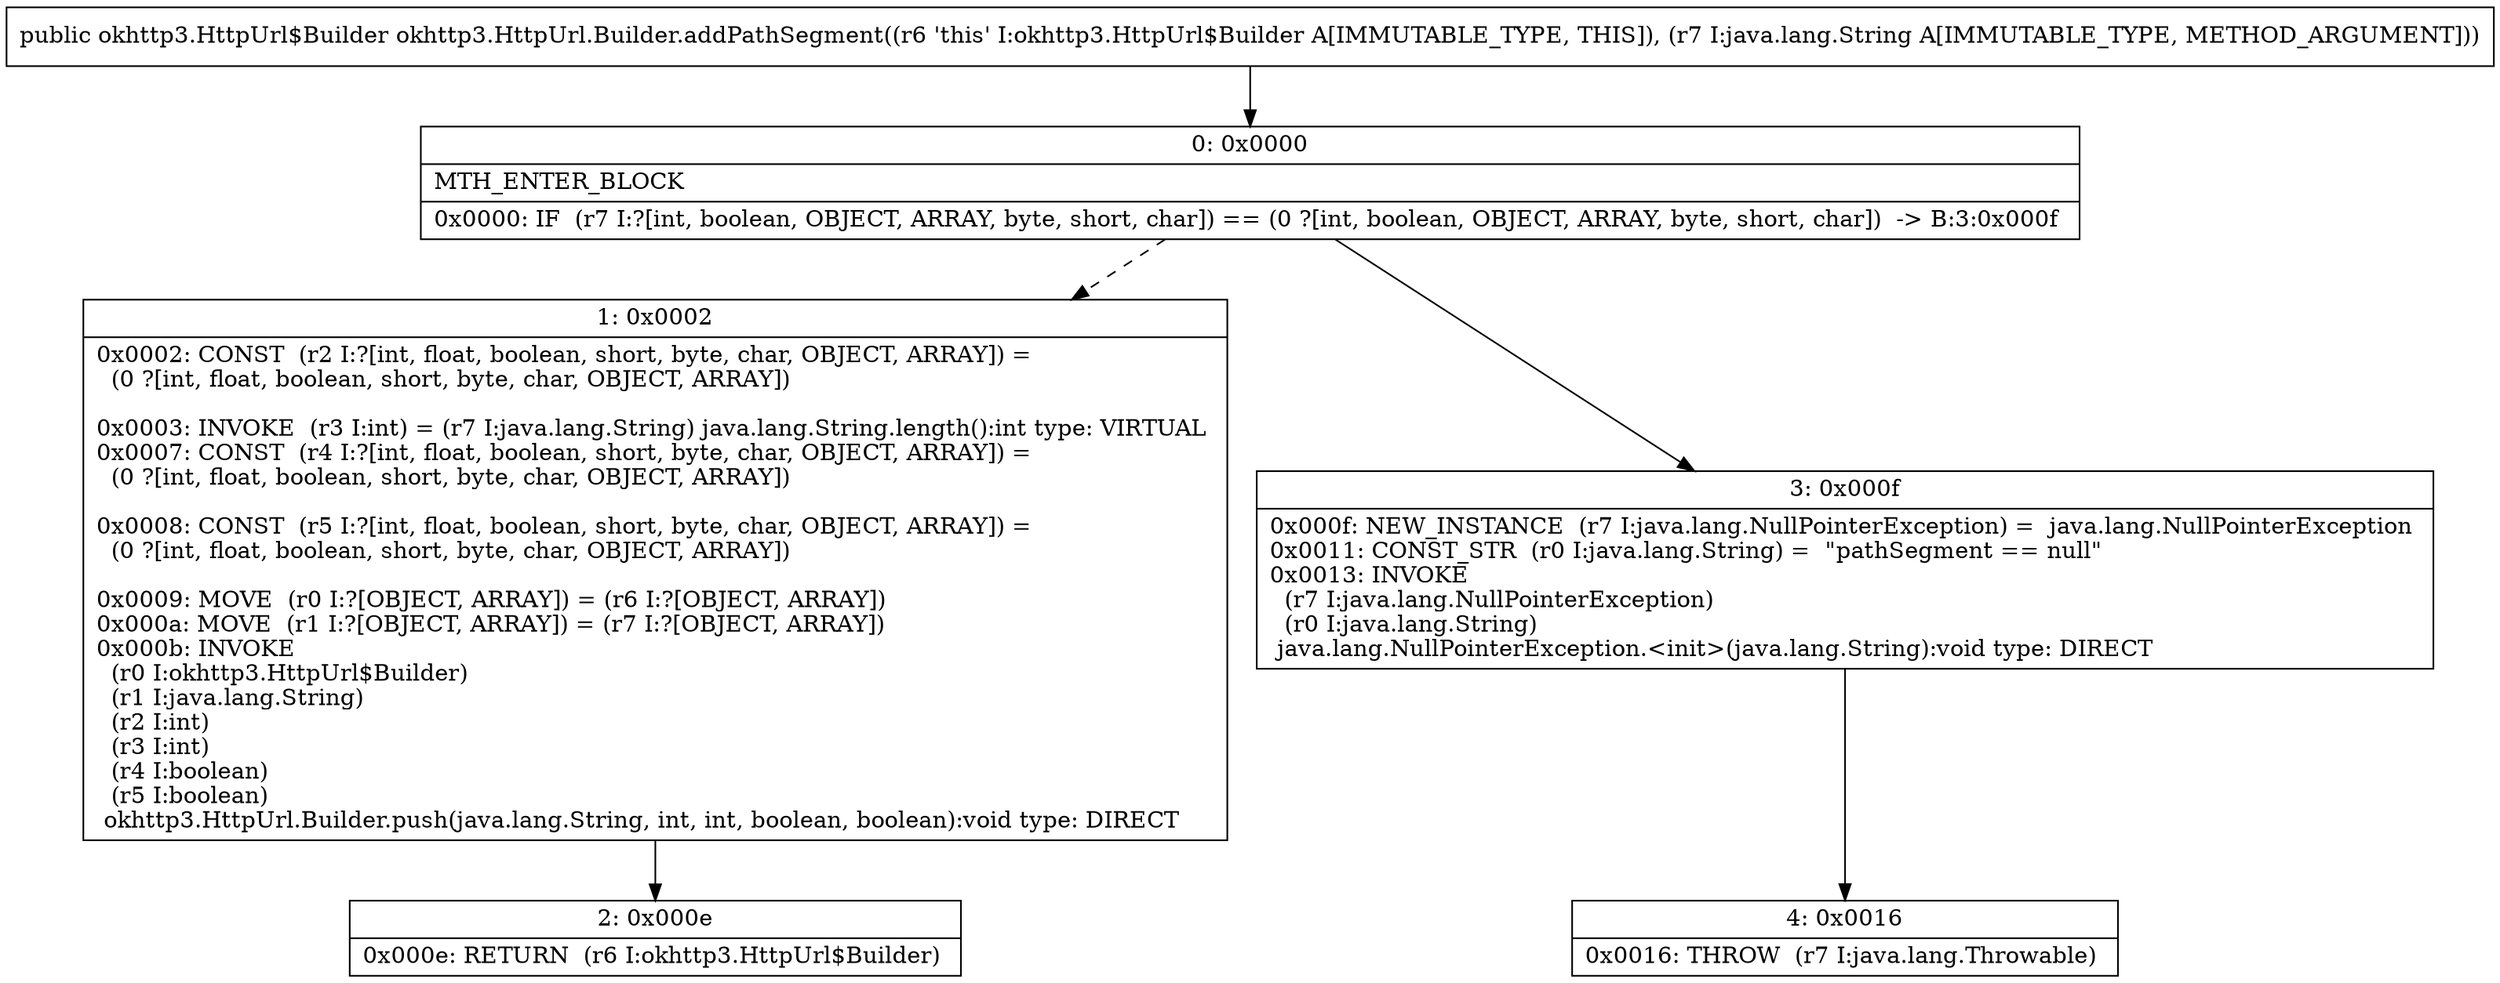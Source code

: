 digraph "CFG forokhttp3.HttpUrl.Builder.addPathSegment(Ljava\/lang\/String;)Lokhttp3\/HttpUrl$Builder;" {
Node_0 [shape=record,label="{0\:\ 0x0000|MTH_ENTER_BLOCK\l|0x0000: IF  (r7 I:?[int, boolean, OBJECT, ARRAY, byte, short, char]) == (0 ?[int, boolean, OBJECT, ARRAY, byte, short, char])  \-\> B:3:0x000f \l}"];
Node_1 [shape=record,label="{1\:\ 0x0002|0x0002: CONST  (r2 I:?[int, float, boolean, short, byte, char, OBJECT, ARRAY]) = \l  (0 ?[int, float, boolean, short, byte, char, OBJECT, ARRAY])\l \l0x0003: INVOKE  (r3 I:int) = (r7 I:java.lang.String) java.lang.String.length():int type: VIRTUAL \l0x0007: CONST  (r4 I:?[int, float, boolean, short, byte, char, OBJECT, ARRAY]) = \l  (0 ?[int, float, boolean, short, byte, char, OBJECT, ARRAY])\l \l0x0008: CONST  (r5 I:?[int, float, boolean, short, byte, char, OBJECT, ARRAY]) = \l  (0 ?[int, float, boolean, short, byte, char, OBJECT, ARRAY])\l \l0x0009: MOVE  (r0 I:?[OBJECT, ARRAY]) = (r6 I:?[OBJECT, ARRAY]) \l0x000a: MOVE  (r1 I:?[OBJECT, ARRAY]) = (r7 I:?[OBJECT, ARRAY]) \l0x000b: INVOKE  \l  (r0 I:okhttp3.HttpUrl$Builder)\l  (r1 I:java.lang.String)\l  (r2 I:int)\l  (r3 I:int)\l  (r4 I:boolean)\l  (r5 I:boolean)\l okhttp3.HttpUrl.Builder.push(java.lang.String, int, int, boolean, boolean):void type: DIRECT \l}"];
Node_2 [shape=record,label="{2\:\ 0x000e|0x000e: RETURN  (r6 I:okhttp3.HttpUrl$Builder) \l}"];
Node_3 [shape=record,label="{3\:\ 0x000f|0x000f: NEW_INSTANCE  (r7 I:java.lang.NullPointerException) =  java.lang.NullPointerException \l0x0011: CONST_STR  (r0 I:java.lang.String) =  \"pathSegment == null\" \l0x0013: INVOKE  \l  (r7 I:java.lang.NullPointerException)\l  (r0 I:java.lang.String)\l java.lang.NullPointerException.\<init\>(java.lang.String):void type: DIRECT \l}"];
Node_4 [shape=record,label="{4\:\ 0x0016|0x0016: THROW  (r7 I:java.lang.Throwable) \l}"];
MethodNode[shape=record,label="{public okhttp3.HttpUrl$Builder okhttp3.HttpUrl.Builder.addPathSegment((r6 'this' I:okhttp3.HttpUrl$Builder A[IMMUTABLE_TYPE, THIS]), (r7 I:java.lang.String A[IMMUTABLE_TYPE, METHOD_ARGUMENT])) }"];
MethodNode -> Node_0;
Node_0 -> Node_1[style=dashed];
Node_0 -> Node_3;
Node_1 -> Node_2;
Node_3 -> Node_4;
}

